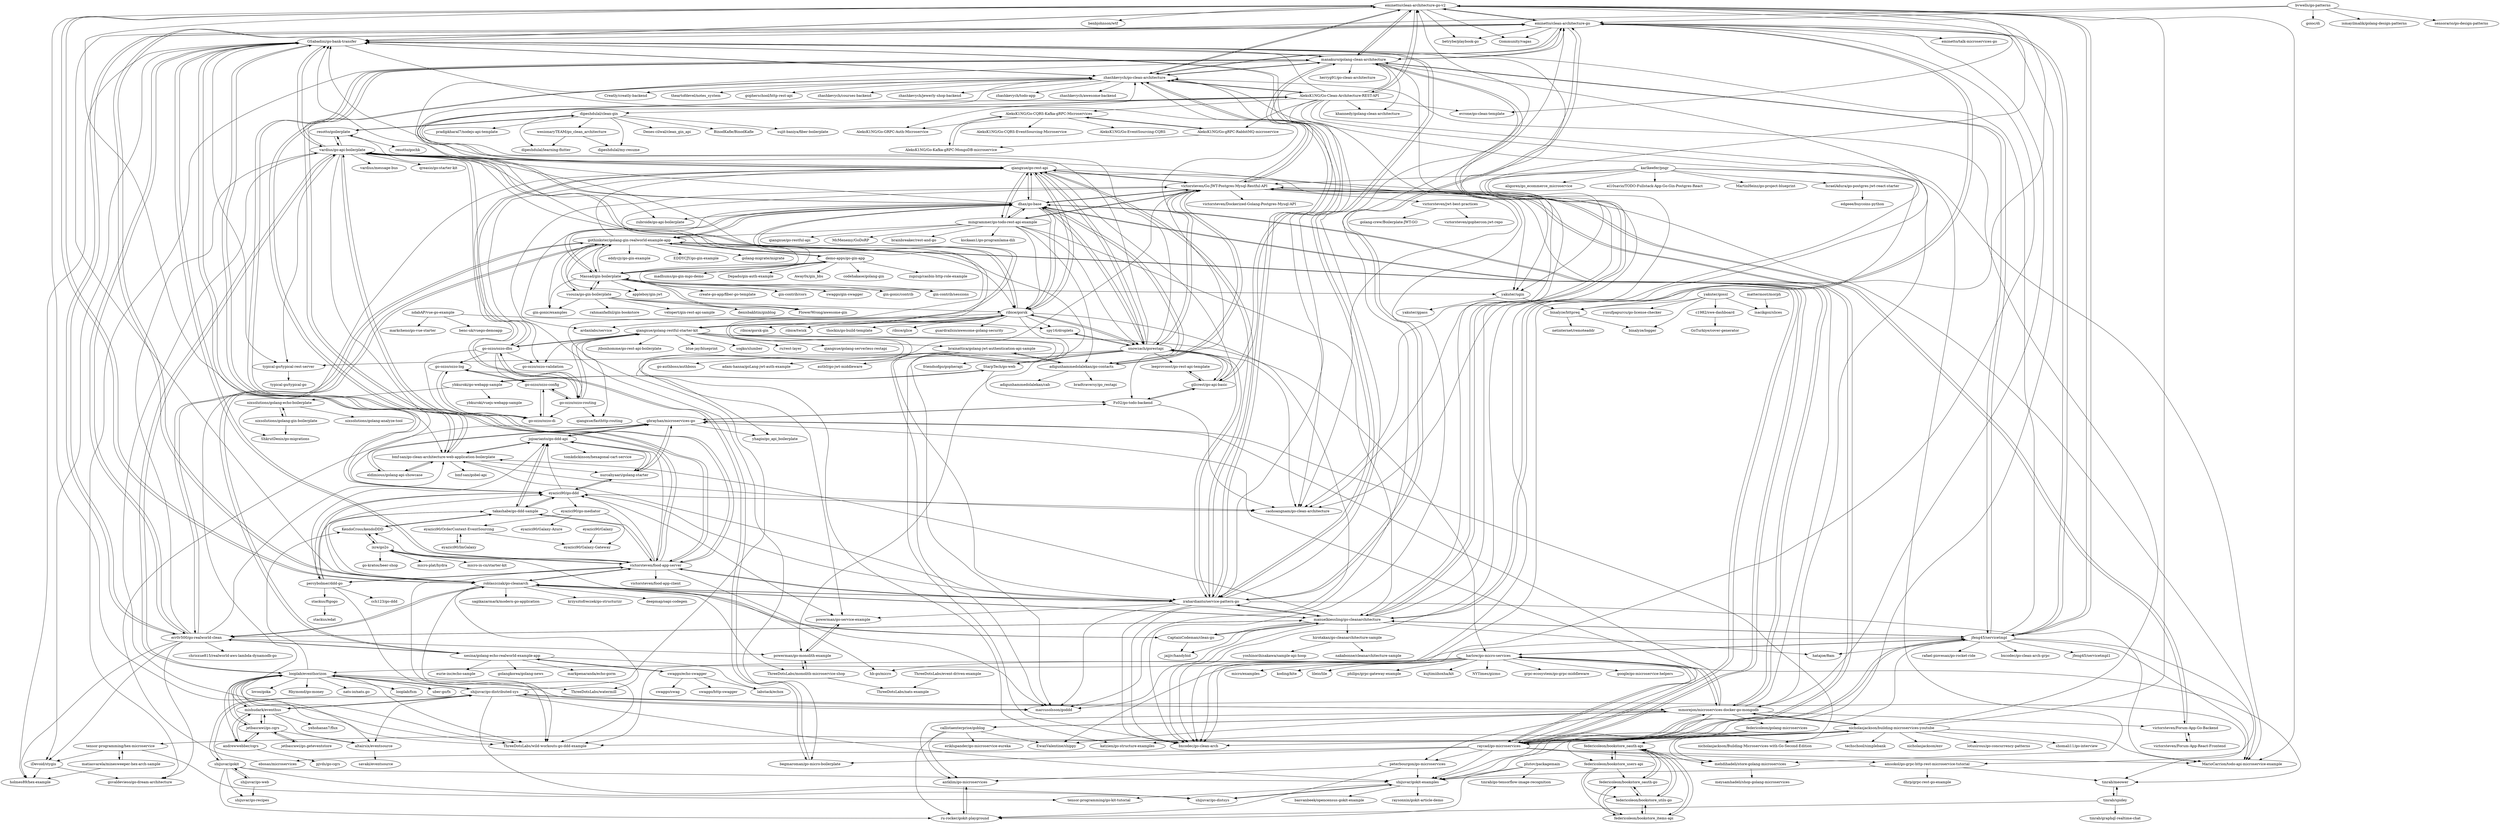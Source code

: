 digraph G {
"eminetto/clean-architecture-go-v2" -> "eminetto/clean-architecture-go"
"eminetto/clean-architecture-go-v2" -> "GSabadini/go-bank-transfer"
"eminetto/clean-architecture-go-v2" -> "manakuro/golang-clean-architecture"
"eminetto/clean-architecture-go-v2" -> "bxcodec/go-clean-arch" ["e"=1]
"eminetto/clean-architecture-go-v2" -> "zhashkevych/go-clean-architecture"
"eminetto/clean-architecture-go-v2" -> "ThreeDotsLabs/wild-workouts-go-ddd-example" ["e"=1]
"eminetto/clean-architecture-go-v2" -> "betrybe/playbook-go" ["e"=1]
"eminetto/clean-architecture-go-v2" -> "Gommunity/vagas" ["e"=1]
"eminetto/clean-architecture-go-v2" -> "AleksK1NG/Go-Clean-Architecture-REST-API"
"eminetto/clean-architecture-go-v2" -> "MarioCarrion/todo-api-microservice-example" ["e"=1]
"eminetto/clean-architecture-go-v2" -> "jfeng45/servicetmpl"
"eminetto/clean-architecture-go-v2" -> "evrone/go-clean-template" ["e"=1]
"eminetto/clean-architecture-go-v2" -> "bmf-san/go-clean-architecture-web-application-boilerplate"
"eminetto/clean-architecture-go-v2" -> "roblaszczak/go-cleanarch"
"eminetto/clean-architecture-go-v2" -> "benbjohnson/wtf" ["e"=1]
"KendoCross/kendoDDD" -> "ixre/go2o"
"KendoCross/kendoDDD" -> "takashabe/go-ddd-sample"
"demo-apps/go-gin-app" -> "madhums/go-gin-mgo-demo"
"demo-apps/go-gin-app" -> "gothinkster/golang-gin-realworld-example-app"
"demo-apps/go-gin-app" -> "gin-contrib/sessions" ["e"=1]
"demo-apps/go-gin-app" -> "Massad/gin-boilerplate"
"demo-apps/go-gin-app" -> "Depado/gin-auth-example"
"demo-apps/go-gin-app" -> "Away0x/gin_bbs" ["e"=1]
"demo-apps/go-gin-app" -> "codehakase/golang-gin"
"demo-apps/go-gin-app" -> "zupzup/casbin-http-role-example"
"AleksK1NG/Go-Clean-Architecture-REST-API" -> "zhashkevych/go-clean-architecture"
"AleksK1NG/Go-Clean-Architecture-REST-API" -> "AleksK1NG/Go-GRPC-Auth-Microservice"
"AleksK1NG/Go-Clean-Architecture-REST-API" -> "eminetto/clean-architecture-go-v2"
"AleksK1NG/Go-Clean-Architecture-REST-API" -> "AleksK1NG/Go-gRPC-RabbitMQ-microservice"
"AleksK1NG/Go-Clean-Architecture-REST-API" -> "qiangxue/go-rest-api"
"AleksK1NG/Go-Clean-Architecture-REST-API" -> "GSabadini/go-bank-transfer"
"AleksK1NG/Go-Clean-Architecture-REST-API" -> "MarioCarrion/todo-api-microservice-example" ["e"=1]
"AleksK1NG/Go-Clean-Architecture-REST-API" -> "khannedy/golang-clean-architecture" ["e"=1]
"AleksK1NG/Go-Clean-Architecture-REST-API" -> "evrone/go-clean-template" ["e"=1]
"AleksK1NG/Go-Clean-Architecture-REST-API" -> "manakuro/golang-clean-architecture"
"AleksK1NG/Go-Clean-Architecture-REST-API" -> "mehdihadeli/store-golang-microservices"
"AleksK1NG/Go-Clean-Architecture-REST-API" -> "AleksK1NG/Go-CQRS-Kafka-gRPC-Microservices"
"AleksK1NG/Go-Clean-Architecture-REST-API" -> "irahardianto/service-pattern-go"
"AleksK1NG/Go-Clean-Architecture-REST-API" -> "dipeshdulal/clean-gin"
"AleksK1NG/Go-Clean-Architecture-REST-API" -> "bxcodec/go-clean-arch" ["e"=1]
"ThreeDotsLabs/monolith-microservice-shop" -> "ThreeDotsLabs/nats-example"
"ThreeDotsLabs/monolith-microservice-shop" -> "powerman/go-monolith-example"
"qiangxue/go-rest-api" -> "ribice/gorsk"
"qiangxue/go-rest-api" -> "go-ozzo/ozzo-validation" ["e"=1]
"qiangxue/go-rest-api" -> "dhax/go-base"
"qiangxue/go-rest-api" -> "mingrammer/go-todo-rest-api-example"
"qiangxue/go-rest-api" -> "go-ozzo/ozzo-dbx"
"qiangxue/go-rest-api" -> "snowzach/gorestapi"
"qiangxue/go-rest-api" -> "gilcrest/go-api-basic"
"qiangxue/go-rest-api" -> "vardius/go-api-boilerplate"
"qiangxue/go-rest-api" -> "irahardianto/service-pattern-go"
"qiangxue/go-rest-api" -> "AleksK1NG/Go-Clean-Architecture-REST-API"
"qiangxue/go-rest-api" -> "bxcodec/go-clean-arch" ["e"=1]
"qiangxue/go-rest-api" -> "zhashkevych/go-clean-architecture"
"qiangxue/go-rest-api" -> "MarioCarrion/todo-api-microservice-example" ["e"=1]
"qiangxue/go-rest-api" -> "ThreeDotsLabs/wild-workouts-go-ddd-example" ["e"=1]
"qiangxue/go-rest-api" -> "victorsteven/Go-JWT-Postgres-Mysql-Restful-API"
"shijuvar/go-distributed-sys" -> "shijuvar/gokit"
"shijuvar/go-distributed-sys" -> "mishudark/eventhus"
"shijuvar/go-distributed-sys" -> "shijuvar/go-distsys"
"shijuvar/go-distributed-sys" -> "shijuvar/gokit-examples"
"shijuvar/go-distributed-sys" -> "looplab/eventhorizon"
"shijuvar/go-distributed-sys" -> "altairsix/eventsource"
"shijuvar/go-distributed-sys" -> "tinrab/meower"
"shijuvar/go-distributed-sys" -> "vardius/go-api-boilerplate"
"shijuvar/go-distributed-sys" -> "marcusolsson/goddd" ["e"=1]
"shijuvar/go-distributed-sys" -> "mmorejon/microservices-docker-go-mongodb"
"shijuvar/gokit-examples" -> "shijuvar/go-distsys"
"shijuvar/gokit-examples" -> "raysonxin/gokit-article-demo" ["e"=1]
"shijuvar/gokit-examples" -> "tensor-programming/go-kit-tutorial"
"shijuvar/gokit-examples" -> "basvanbeek/opencensus-gokit-example"
"vardius/go-api-boilerplate" -> "dhax/go-base"
"vardius/go-api-boilerplate" -> "ribice/gorsk"
"vardius/go-api-boilerplate" -> "GSabadini/go-bank-transfer"
"vardius/go-api-boilerplate" -> "begmaroman/go-micro-boilerplate"
"vardius/go-api-boilerplate" -> "victorsteven/food-app-server"
"vardius/go-api-boilerplate" -> "vardius/message-bus"
"vardius/go-api-boilerplate" -> "yakuter/ugin"
"vardius/go-api-boilerplate" -> "zubroide/go-api-boilerplate"
"vardius/go-api-boilerplate" -> "typical-go/typical-rest-server"
"vardius/go-api-boilerplate" -> "ThreeDotsLabs/wild-workouts-go-ddd-example" ["e"=1]
"vardius/go-api-boilerplate" -> "looplab/eventhorizon"
"vardius/go-api-boilerplate" -> "resotto/goilerplate"
"vardius/go-api-boilerplate" -> "eyazici90/go-ddd"
"vardius/go-api-boilerplate" -> "qiangxue/go-rest-api"
"vardius/go-api-boilerplate" -> "qreasio/go-starter-kit"
"ybkuroki/go-webapp-sample" -> "StarpTech/go-web"
"ybkuroki/go-webapp-sample" -> "nixsolutions/golang-echo-boilerplate"
"ybkuroki/go-webapp-sample" -> "ybkuroki/vuejs-webapp-sample"
"harlow/go-micro-services" -> "mmorejon/microservices-docker-go-mongodb"
"harlow/go-micro-services" -> "raycad/go-microservices"
"harlow/go-micro-services" -> "EwanValentine/shippy" ["e"=1]
"harlow/go-micro-services" -> "micro/examples" ["e"=1]
"harlow/go-micro-services" -> "koding/kite" ["e"=1]
"harlow/go-micro-services" -> "jfeng45/servicetmpl"
"harlow/go-micro-services" -> "lileio/lile" ["e"=1]
"harlow/go-micro-services" -> "philips/grpc-gateway-example" ["e"=1]
"harlow/go-micro-services" -> "hb-go/micro" ["e"=1]
"harlow/go-micro-services" -> "kujtimiihoxha/kit" ["e"=1]
"harlow/go-micro-services" -> "NYTimes/gizmo" ["e"=1]
"harlow/go-micro-services" -> "grpc-ecosystem/go-grpc-middleware" ["e"=1]
"harlow/go-micro-services" -> "tinrab/meower"
"harlow/go-micro-services" -> "google/go-microservice-helpers" ["e"=1]
"harlow/go-micro-services" -> "looplab/eventhorizon"
"Massad/gin-boilerplate" -> "vsouza/go-gin-boilerplate"
"Massad/gin-boilerplate" -> "FlowerWrong/awesome-gin"
"Massad/gin-boilerplate" -> "dhax/go-base"
"Massad/gin-boilerplate" -> "gothinkster/golang-gin-realworld-example-app"
"Massad/gin-boilerplate" -> "swaggo/gin-swagger" ["e"=1]
"Massad/gin-boilerplate" -> "appleboy/gin-jwt" ["e"=1]
"Massad/gin-boilerplate" -> "demo-apps/go-gin-app"
"Massad/gin-boilerplate" -> "gin-gonic/examples" ["e"=1]
"Massad/gin-boilerplate" -> "gin-contrib/sessions" ["e"=1]
"Massad/gin-boilerplate" -> "yakuter/ugin"
"Massad/gin-boilerplate" -> "gin-gonic/contrib" ["e"=1]
"Massad/gin-boilerplate" -> "resotto/goilerplate"
"Massad/gin-boilerplate" -> "create-go-app/fiber-go-template" ["e"=1]
"Massad/gin-boilerplate" -> "gin-contrib/cors" ["e"=1]
"Massad/gin-boilerplate" -> "victorsteven/Go-JWT-Postgres-Mysql-Restful-API"
"antklim/go-microservices" -> "ru-rocker/gokit-playground"
"percybolmer/ddd-go" -> "victorsteven/food-app-server"
"percybolmer/ddd-go" -> "eyazici90/go-ddd"
"percybolmer/ddd-go" -> "takashabe/go-ddd-sample"
"percybolmer/ddd-go" -> "ThreeDotsLabs/wild-workouts-go-ddd-example" ["e"=1]
"percybolmer/ddd-go" -> "jojoarianto/go-ddd-api"
"percybolmer/ddd-go" -> "cch123/go-ddd"
"percybolmer/ddd-go" -> "stackus/ftgogo"
"karlkeefer/pngr" -> "victorsteven/Go-JWT-Postgres-Mysql-Restful-API"
"karlkeefer/pngr" -> "IsraelAdura/go-postgres-jwt-react-starter"
"karlkeefer/pngr" -> "aligoren/go_ecommerce_microservice"
"karlkeefer/pngr" -> "el10savio/TODO-Fullstack-App-Go-Gin-Postgres-React"
"karlkeefer/pngr" -> "caohoangnam/go-clean-architecture"
"karlkeefer/pngr" -> "binalyze/httpreq"
"karlkeefer/pngr" -> "mmorejon/microservices-docker-go-mongodb"
"karlkeefer/pngr" -> "yakuter/ugin"
"karlkeefer/pngr" -> "MartinHeinz/go-project-blueprint" ["e"=1]
"gothinkster/golang-gin-realworld-example-app" -> "err0r500/go-realworld-clean"
"gothinkster/golang-gin-realworld-example-app" -> "xesina/golang-echo-realworld-example-app"
"gothinkster/golang-gin-realworld-example-app" -> "eddycjy/go-gin-example" ["e"=1]
"gothinkster/golang-gin-realworld-example-app" -> "gin-gonic/examples" ["e"=1]
"gothinkster/golang-gin-realworld-example-app" -> "bxcodec/go-clean-arch" ["e"=1]
"gothinkster/golang-gin-realworld-example-app" -> "Massad/gin-boilerplate"
"gothinkster/golang-gin-realworld-example-app" -> "EDDYCJY/go-gin-example" ["e"=1]
"gothinkster/golang-gin-realworld-example-app" -> "appleboy/gin-jwt" ["e"=1]
"gothinkster/golang-gin-realworld-example-app" -> "dhax/go-base"
"gothinkster/golang-gin-realworld-example-app" -> "demo-apps/go-gin-app"
"gothinkster/golang-gin-realworld-example-app" -> "qiangxue/go-rest-api"
"gothinkster/golang-gin-realworld-example-app" -> "ribice/gorsk"
"gothinkster/golang-gin-realworld-example-app" -> "vsouza/go-gin-boilerplate"
"gothinkster/golang-gin-realworld-example-app" -> "golang-migrate/migrate" ["e"=1]
"gothinkster/golang-gin-realworld-example-app" -> "raycad/go-microservices"
"dipeshdulal/clean-gin" -> "wesionaryTEAM/go_clean_architecture"
"dipeshdulal/clean-gin" -> "resotto/goilerplate"
"dipeshdulal/clean-gin" -> "Denes-cilwal/clean_gin_api"
"dipeshdulal/clean-gin" -> "dipeshdulal/learning-flutter"
"dipeshdulal/clean-gin" -> "BinodKafle/BinodKafle"
"dipeshdulal/clean-gin" -> "sujit-baniya/fiber-boilerplate" ["e"=1]
"dipeshdulal/clean-gin" -> "dipeshdulal/my-resume"
"dipeshdulal/clean-gin" -> "pradipkharal7/nodejs-api-template"
"resotto/goilerplate" -> "dipeshdulal/clean-gin"
"resotto/goilerplate" -> "resotto/gochk"
"resotto/goilerplate" -> "vardius/go-api-boilerplate"
"zhashkevych/go-clean-architecture" -> "zhashkevych/todo-app" ["e"=1]
"zhashkevych/go-clean-architecture" -> "zhashkevych/awesome-backend" ["e"=1]
"zhashkevych/go-clean-architecture" -> "GSabadini/go-bank-transfer"
"zhashkevych/go-clean-architecture" -> "eminetto/clean-architecture-go-v2"
"zhashkevych/go-clean-architecture" -> "AleksK1NG/Go-Clean-Architecture-REST-API"
"zhashkevych/go-clean-architecture" -> "eminetto/clean-architecture-go"
"zhashkevych/go-clean-architecture" -> "Creatly/creatly-backend" ["e"=1]
"zhashkevych/go-clean-architecture" -> "theartofdevel/notes_system" ["e"=1]
"zhashkevych/go-clean-architecture" -> "irahardianto/service-pattern-go"
"zhashkevych/go-clean-architecture" -> "manakuro/golang-clean-architecture"
"zhashkevych/go-clean-architecture" -> "gopherschool/http-rest-api" ["e"=1]
"zhashkevych/go-clean-architecture" -> "zhashkevych/courses-backend"
"zhashkevych/go-clean-architecture" -> "victorsteven/food-app-server"
"zhashkevych/go-clean-architecture" -> "zhashkevych/jewerly-shop-backend" ["e"=1]
"zhashkevych/go-clean-architecture" -> "caohoangnam/go-clean-architecture"
"bmf-san/go-clean-architecture-web-application-boilerplate" -> "jojoarianto/go-ddd-api"
"bmf-san/go-clean-architecture-web-application-boilerplate" -> "eldimious/golang-api-showcase"
"bmf-san/go-clean-architecture-web-application-boilerplate" -> "manakuro/golang-clean-architecture"
"bmf-san/go-clean-architecture-web-application-boilerplate" -> "caohoangnam/go-clean-architecture"
"bmf-san/go-clean-architecture-web-application-boilerplate" -> "nurcahyaari/golang-starter"
"bmf-san/go-clean-architecture-web-application-boilerplate" -> "GSabadini/go-bank-transfer"
"bmf-san/go-clean-architecture-web-application-boilerplate" -> "bmf-san/gobel-api"
"nicholasjackson/building-microservices-youtube" -> "mmorejon/microservices-docker-go-mongodb"
"nicholasjackson/building-microservices-youtube" -> "raycad/go-microservices"
"nicholasjackson/building-microservices-youtube" -> "MarioCarrion/todo-api-microservice-example" ["e"=1]
"nicholasjackson/building-microservices-youtube" -> "katzien/go-structure-examples" ["e"=1]
"nicholasjackson/building-microservices-youtube" -> "ThreeDotsLabs/wild-workouts-go-ddd-example" ["e"=1]
"nicholasjackson/building-microservices-youtube" -> "techschool/simplebank" ["e"=1]
"nicholasjackson/building-microservices-youtube" -> "mehdihadeli/store-golang-microservices"
"nicholasjackson/building-microservices-youtube" -> "nicholasjackson/env"
"nicholasjackson/building-microservices-youtube" -> "zhashkevych/go-clean-architecture"
"nicholasjackson/building-microservices-youtube" -> "tensor-programming/hex-microservice"
"nicholasjackson/building-microservices-youtube" -> "lotusirous/go-concurrency-patterns" ["e"=1]
"nicholasjackson/building-microservices-youtube" -> "shomali11/go-interview" ["e"=1]
"nicholasjackson/building-microservices-youtube" -> "nicholasjackson/Building-Microservices-with-Go-Second-Edition"
"nicholasjackson/building-microservices-youtube" -> "bxcodec/go-clean-arch" ["e"=1]
"nicholasjackson/building-microservices-youtube" -> "eminetto/clean-architecture-go-v2"
"brainattica/golang-jwt-authentication-api-sample" -> "adigunhammedolalekan/go-contacts"
"brainattica/golang-jwt-authentication-api-sample" -> "go-authboss/authboss" ["e"=1]
"brainattica/golang-jwt-authentication-api-sample" -> "adam-hanna/goLang-jwt-auth-example"
"brainattica/golang-jwt-authentication-api-sample" -> "auth0/go-jwt-middleware" ["e"=1]
"eminetto/clean-architecture-go" -> "eminetto/clean-architecture-go-v2"
"eminetto/clean-architecture-go" -> "manakuro/golang-clean-architecture"
"eminetto/clean-architecture-go" -> "manuelkiessling/go-cleanarchitecture"
"eminetto/clean-architecture-go" -> "roblaszczak/go-cleanarch"
"eminetto/clean-architecture-go" -> "zhashkevych/go-clean-architecture"
"eminetto/clean-architecture-go" -> "bxcodec/go-clean-arch" ["e"=1]
"eminetto/clean-architecture-go" -> "Gommunity/vagas" ["e"=1]
"eminetto/clean-architecture-go" -> "jfeng45/servicetmpl"
"eminetto/clean-architecture-go" -> "irahardianto/service-pattern-go"
"eminetto/clean-architecture-go" -> "err0r500/go-realworld-clean"
"eminetto/clean-architecture-go" -> "shijuvar/gokit-examples"
"eminetto/clean-architecture-go" -> "GSabadini/go-bank-transfer"
"eminetto/clean-architecture-go" -> "betrybe/playbook-go" ["e"=1]
"eminetto/clean-architecture-go" -> "marcusolsson/goddd" ["e"=1]
"eminetto/clean-architecture-go" -> "eminetto/talk-microservices-go"
"mmorejon/microservices-docker-go-mongodb" -> "raycad/go-microservices"
"mmorejon/microservices-docker-go-mongodb" -> "harlow/go-micro-services"
"mmorejon/microservices-docker-go-mongodb" -> "EwanValentine/shippy" ["e"=1]
"mmorejon/microservices-docker-go-mongodb" -> "victorsteven/Forum-App-Go-Backend"
"mmorejon/microservices-docker-go-mongodb" -> "callistaenterprise/goblog"
"mmorejon/microservices-docker-go-mongodb" -> "shijuvar/gokit-examples"
"mmorejon/microservices-docker-go-mongodb" -> "federicoleon/golang-microservices"
"mmorejon/microservices-docker-go-mongodb" -> "shijuvar/go-distributed-sys"
"mmorejon/microservices-docker-go-mongodb" -> "antklim/go-microservices"
"mmorejon/microservices-docker-go-mongodb" -> "peterbourgon/go-microservices"
"mmorejon/microservices-docker-go-mongodb" -> "nicholasjackson/building-microservices-youtube"
"mmorejon/microservices-docker-go-mongodb" -> "dhax/go-base"
"mmorejon/microservices-docker-go-mongodb" -> "eminetto/clean-architecture-go"
"mmorejon/microservices-docker-go-mongodb" -> "victorsteven/Go-JWT-Postgres-Mysql-Restful-API"
"mmorejon/microservices-docker-go-mongodb" -> "gbrayhan/microservices-go"
"peterbourgon/go-microservices" -> "antklim/go-microservices"
"peterbourgon/go-microservices" -> "ru-rocker/gokit-playground"
"peterbourgon/go-microservices" -> "shijuvar/gokit-examples"
"raycad/go-microservices" -> "mmorejon/microservices-docker-go-mongodb"
"raycad/go-microservices" -> "MarioCarrion/todo-api-microservice-example" ["e"=1]
"raycad/go-microservices" -> "gbrayhan/microservices-go"
"raycad/go-microservices" -> "jfeng45/servicetmpl"
"raycad/go-microservices" -> "harlow/go-micro-services"
"raycad/go-microservices" -> "mehdihadeli/store-golang-microservices"
"raycad/go-microservices" -> "shijuvar/gokit-examples"
"raycad/go-microservices" -> "ebosas/microservices"
"raycad/go-microservices" -> "victorsteven/Go-JWT-Postgres-Mysql-Restful-API"
"raycad/go-microservices" -> "nicholasjackson/building-microservices-youtube"
"raycad/go-microservices" -> "begmaroman/go-micro-boilerplate"
"raycad/go-microservices" -> "gothinkster/golang-gin-realworld-example-app"
"raycad/go-microservices" -> "dhax/go-base"
"raycad/go-microservices" -> "peterbourgon/go-microservices"
"raycad/go-microservices" -> "amsokol/go-grpc-http-rest-microservice-tutorial"
"looplab/eventhorizon" -> "mishudark/eventhus"
"looplab/eventhorizon" -> "andrewwebber/cqrs"
"looplab/eventhorizon" -> "jetbasrawi/go.cqrs"
"looplab/eventhorizon" -> "shijuvar/go-distributed-sys"
"looplab/eventhorizon" -> "ThreeDotsLabs/watermill" ["e"=1]
"looplab/eventhorizon" -> "marcusolsson/goddd" ["e"=1]
"looplab/eventhorizon" -> "looplab/fsm" ["e"=1]
"looplab/eventhorizon" -> "altairsix/eventsource"
"looplab/eventhorizon" -> "vardius/go-api-boilerplate"
"looplab/eventhorizon" -> "ThreeDotsLabs/wild-workouts-go-ddd-example" ["e"=1]
"looplab/eventhorizon" -> "KendoCross/kendoDDD"
"looplab/eventhorizon" -> "uber-go/fx" ["e"=1]
"looplab/eventhorizon" -> "lovoo/goka" ["e"=1]
"looplab/eventhorizon" -> "Rhymond/go-money" ["e"=1]
"looplab/eventhorizon" -> "nats-io/nats.go" ["e"=1]
"roblaszczak/go-cleanarch" -> "manuelkiessling/go-cleanarchitecture"
"roblaszczak/go-cleanarch" -> "CaptainCodeman/clean-go"
"roblaszczak/go-cleanarch" -> "eminetto/clean-architecture-go"
"roblaszczak/go-cleanarch" -> "ThreeDotsLabs/wild-workouts-go-ddd-example" ["e"=1]
"roblaszczak/go-cleanarch" -> "ThreeDotsLabs/monolith-microservice-shop"
"roblaszczak/go-cleanarch" -> "sagikazarmark/modern-go-application" ["e"=1]
"roblaszczak/go-cleanarch" -> "ThreeDotsLabs/watermill" ["e"=1]
"roblaszczak/go-cleanarch" -> "err0r500/go-realworld-clean"
"roblaszczak/go-cleanarch" -> "irahardianto/service-pattern-go"
"roblaszczak/go-cleanarch" -> "krzysztofreczek/go-structurizr"
"roblaszczak/go-cleanarch" -> "takashabe/go-ddd-sample"
"roblaszczak/go-cleanarch" -> "victorsteven/food-app-server"
"roblaszczak/go-cleanarch" -> "deepmap/oapi-codegen" ["e"=1]
"roblaszczak/go-cleanarch" -> "eminetto/clean-architecture-go-v2"
"roblaszczak/go-cleanarch" -> "eyazici90/go-ddd"
"FlowerWrong/awesome-gin" -> "Massad/gin-boilerplate"
"takashabe/go-ddd-sample" -> "jojoarianto/go-ddd-api"
"takashabe/go-ddd-sample" -> "victorsteven/food-app-server"
"takashabe/go-ddd-sample" -> "eyazici90/go-ddd"
"takashabe/go-ddd-sample" -> "KendoCross/kendoDDD"
"victorsteven/food-app-server" -> "percybolmer/ddd-go"
"victorsteven/food-app-server" -> "takashabe/go-ddd-sample"
"victorsteven/food-app-server" -> "victorsteven/food-app-client"
"victorsteven/food-app-server" -> "eyazici90/go-ddd"
"victorsteven/food-app-server" -> "jojoarianto/go-ddd-api"
"victorsteven/food-app-server" -> "KendoCross/kendoDDD"
"victorsteven/food-app-server" -> "GSabadini/go-bank-transfer"
"victorsteven/food-app-server" -> "vardius/go-api-boilerplate"
"victorsteven/food-app-server" -> "ThreeDotsLabs/wild-workouts-go-ddd-example" ["e"=1]
"victorsteven/food-app-server" -> "manakuro/golang-clean-architecture"
"victorsteven/food-app-server" -> "zhashkevych/go-clean-architecture"
"victorsteven/food-app-server" -> "ixre/go2o"
"victorsteven/food-app-server" -> "irahardianto/service-pattern-go"
"victorsteven/food-app-server" -> "roblaszczak/go-cleanarch"
"victorsteven/food-app-server" -> "marcusolsson/goddd" ["e"=1]
"powerman/go-monolith-example" -> "powerman/go-service-example"
"powerman/go-monolith-example" -> "ThreeDotsLabs/monolith-microservice-shop"
"dhax/go-base" -> "ribice/gorsk"
"dhax/go-base" -> "vardius/go-api-boilerplate"
"dhax/go-base" -> "snowzach/gorestapi"
"dhax/go-base" -> "qiangxue/go-rest-api"
"dhax/go-base" -> "qiangxue/golang-restful-starter-kit"
"dhax/go-base" -> "Massad/gin-boilerplate"
"dhax/go-base" -> "victorsteven/Go-JWT-Postgres-Mysql-Restful-API"
"dhax/go-base" -> "gothinkster/golang-gin-realworld-example-app"
"dhax/go-base" -> "mingrammer/go-todo-rest-api-example"
"dhax/go-base" -> "zubroide/go-api-boilerplate"
"dhax/go-base" -> "GSabadini/go-bank-transfer"
"dhax/go-base" -> "adigunhammedolalekan/go-contacts"
"dhax/go-base" -> "raycad/go-microservices"
"dhax/go-base" -> "ardanlabs/service" ["e"=1]
"dhax/go-base" -> "mmorejon/microservices-docker-go-mongodb"
"ribice/gorsk" -> "dhax/go-base"
"ribice/gorsk" -> "vardius/go-api-boilerplate"
"ribice/gorsk" -> "snowzach/gorestapi"
"ribice/gorsk" -> "qiangxue/go-rest-api"
"ribice/gorsk" -> "qiangxue/golang-restful-starter-kit"
"ribice/gorsk" -> "ribice/gorsk-gin"
"ribice/gorsk" -> "marcusolsson/goddd" ["e"=1]
"ribice/gorsk" -> "ribice/twisk"
"ribice/gorsk" -> "thockin/go-build-template" ["e"=1]
"ribice/gorsk" -> "katzien/go-structure-examples" ["e"=1]
"ribice/gorsk" -> "bxcodec/go-clean-arch" ["e"=1]
"ribice/gorsk" -> "ribice/glice" ["e"=1]
"ribice/gorsk" -> "ardanlabs/service" ["e"=1]
"ribice/gorsk" -> "guardrailsio/awesome-golang-security" ["e"=1]
"ribice/gorsk" -> "spy16/droplets"
"gilcrest/go-api-basic" -> "snowzach/gorestapi"
"gilcrest/go-api-basic" -> "leeprovoost/go-rest-api-template"
"gilcrest/go-api-basic" -> "GSabadini/go-bank-transfer"
"gilcrest/go-api-basic" -> "Fs02/go-todo-backend"
"yakuter/ugin" -> "yakuter/gpass" ["e"=1]
"yakuter/ugin" -> "binalyze/httpreq"
"Fs02/go-todo-backend" -> "gilcrest/go-api-basic"
"Fs02/go-todo-backend" -> "gbrayhan/microservices-go"
"Fs02/go-todo-backend" -> "caohoangnam/go-clean-architecture"
"GSabadini/go-bank-transfer" -> "eyazici90/go-ddd"
"GSabadini/go-bank-transfer" -> "eminetto/clean-architecture-go-v2"
"GSabadini/go-bank-transfer" -> "gilcrest/go-api-basic"
"GSabadini/go-bank-transfer" -> "caohoangnam/go-clean-architecture"
"GSabadini/go-bank-transfer" -> "zhashkevych/go-clean-architecture"
"GSabadini/go-bank-transfer" -> "bmf-san/go-clean-architecture-web-application-boilerplate"
"GSabadini/go-bank-transfer" -> "manakuro/golang-clean-architecture"
"GSabadini/go-bank-transfer" -> "vardius/go-api-boilerplate"
"GSabadini/go-bank-transfer" -> "victorsteven/food-app-server"
"GSabadini/go-bank-transfer" -> "err0r500/go-realworld-clean"
"GSabadini/go-bank-transfer" -> "Fs02/go-todo-backend"
"GSabadini/go-bank-transfer" -> "holmes89/hex-example"
"GSabadini/go-bank-transfer" -> "typical-go/typical-rest-server"
"GSabadini/go-bank-transfer" -> "iDevoid/stygis"
"GSabadini/go-bank-transfer" -> "irahardianto/service-pattern-go"
"begmaroman/go-micro-boilerplate" -> "vardius/go-api-boilerplate"
"vsouza/go-gin-boilerplate" -> "Massad/gin-boilerplate"
"vsouza/go-gin-boilerplate" -> "FlowerWrong/awesome-gin"
"vsouza/go-gin-boilerplate" -> "gothinkster/golang-gin-realworld-example-app"
"vsouza/go-gin-boilerplate" -> "gin-gonic/examples" ["e"=1]
"vsouza/go-gin-boilerplate" -> "denisbakhtin/ginblog"
"vsouza/go-gin-boilerplate" -> "rahmanfadhil/gin-bookstore"
"vsouza/go-gin-boilerplate" -> "velopert/gin-rest-api-sample"
"vsouza/go-gin-boilerplate" -> "ribice/gorsk"
"spy16/droplets" -> "snowzach/gorestapi"
"shijuvar/gokit" -> "shijuvar/go-distributed-sys"
"shijuvar/gokit" -> "shijuvar/go-web"
"shijuvar/gokit" -> "shijuvar/gokit-examples"
"shijuvar/gokit" -> "shijuvar/go-distsys"
"shijuvar/gokit" -> "shijuvar/go-recipes"
"shijuvar/gokit" -> "ru-rocker/gokit-playground"
"shijuvar/go-web" -> "shijuvar/gokit"
"shijuvar/go-web" -> "shijuvar/go-recipes"
"go-ozzo/ozzo-routing" -> "go-ozzo/ozzo-dbx"
"go-ozzo/ozzo-routing" -> "go-ozzo/ozzo-config"
"go-ozzo/ozzo-routing" -> "go-ozzo/ozzo-di"
"go-ozzo/ozzo-routing" -> "go-ozzo/ozzo-log"
"go-ozzo/ozzo-routing" -> "qiangxue/golang-restful-starter-kit"
"go-ozzo/ozzo-routing" -> "qiangxue/fasthttp-routing" ["e"=1]
"ndabAP/vue-go-example" -> "markcheno/go-vue-starter"
"ndabAP/vue-go-example" -> "benc-uk/vuego-demoapp"
"ndabAP/vue-go-example" -> "spy16/droplets"
"go-ozzo/ozzo-dbx" -> "go-ozzo/ozzo-routing"
"go-ozzo/ozzo-dbx" -> "go-ozzo/ozzo-config"
"go-ozzo/ozzo-dbx" -> "go-ozzo/ozzo-validation" ["e"=1]
"go-ozzo/ozzo-dbx" -> "qiangxue/golang-restful-starter-kit"
"go-ozzo/ozzo-dbx" -> "go-ozzo/ozzo-log"
"go-ozzo/ozzo-dbx" -> "go-ozzo/ozzo-di"
"go-ozzo/ozzo-dbx" -> "qiangxue/go-rest-api"
"tinrab/spidey" -> "tinrab/meower"
"tinrab/spidey" -> "tinrab/graphql-realtime-chat"
"tinrab/spidey" -> "ru-rocker/gokit-playground"
"tensor-programming/hex-microservice" -> "matiasvarela/minesweeper-hex-arch-sample"
"tensor-programming/hex-microservice" -> "tensor-programming/go-kit-tutorial"
"tensor-programming/hex-microservice" -> "iDevoid/stygis"
"ebosas/microservices" -> "gbrayhan/microservices-go"
"jfeng45/servicetmpl" -> "jfeng45/servicetmpl1"
"jfeng45/servicetmpl" -> "manuelkiessling/go-cleanarchitecture"
"jfeng45/servicetmpl" -> "GSabadini/go-bank-transfer"
"jfeng45/servicetmpl" -> "eminetto/clean-architecture-go"
"jfeng45/servicetmpl" -> "raycad/go-microservices"
"jfeng45/servicetmpl" -> "eminetto/clean-architecture-go-v2"
"jfeng45/servicetmpl" -> "manakuro/golang-clean-architecture"
"jfeng45/servicetmpl" -> "harlow/go-micro-services"
"jfeng45/servicetmpl" -> "MarioCarrion/todo-api-microservice-example" ["e"=1]
"jfeng45/servicetmpl" -> "rafael-piovesan/go-rocket-ride"
"jfeng45/servicetmpl" -> "amsokol/go-grpc-http-rest-microservice-tutorial"
"jfeng45/servicetmpl" -> "shijuvar/gokit-examples"
"jfeng45/servicetmpl" -> "hatajoe/8am"
"jfeng45/servicetmpl" -> "ThreeDotsLabs/wild-workouts-go-ddd-example" ["e"=1]
"jfeng45/servicetmpl" -> "bxcodec/go-clean-arch-grpc"
"swaggo/echo-swagger" -> "swaggo/swag" ["e"=1]
"swaggo/echo-swagger" -> "xesina/golang-echo-realworld-example-app"
"swaggo/echo-swagger" -> "swaggo/http-swagger"
"swaggo/echo-swagger" -> "labstack/echox"
"snowzach/gorestapi" -> "gilcrest/go-api-basic"
"snowzach/gorestapi" -> "caohoangnam/go-clean-architecture"
"snowzach/gorestapi" -> "spy16/droplets"
"snowzach/gorestapi" -> "ribice/gorsk"
"snowzach/gorestapi" -> "leeprovoost/go-rest-api-template"
"snowzach/gorestapi" -> "dhax/go-base"
"snowzach/gorestapi" -> "friendsofgo/gopherapi"
"snowzach/gorestapi" -> "qiangxue/go-rest-api"
"snowzach/gorestapi" -> "StarpTech/go-web"
"snowzach/gorestapi" -> "GSabadini/go-bank-transfer"
"snowzach/gorestapi" -> "victorsteven/Go-JWT-Postgres-Mysql-Restful-API"
"snowzach/gorestapi" -> "powerman/go-monolith-example"
"snowzach/gorestapi" -> "zhashkevych/go-clean-architecture"
"snowzach/gorestapi" -> "typical-go/typical-rest-server"
"snowzach/gorestapi" -> "irahardianto/service-pattern-go"
"wesionaryTEAM/go_clean_architecture" -> "dipeshdulal/my-resume"
"wesionaryTEAM/go_clean_architecture" -> "dipeshdulal/learning-flutter"
"qiangxue/golang-restful-starter-kit" -> "go-ozzo/ozzo-routing"
"qiangxue/golang-restful-starter-kit" -> "go-ozzo/ozzo-dbx"
"qiangxue/golang-restful-starter-kit" -> "dhax/go-base"
"qiangxue/golang-restful-starter-kit" -> "ribice/gorsk"
"qiangxue/golang-restful-starter-kit" -> "go-ozzo/ozzo-validation" ["e"=1]
"qiangxue/golang-restful-starter-kit" -> "blue-jay/blueprint" ["e"=1]
"qiangxue/golang-restful-starter-kit" -> "qiangxue/fasthttp-routing" ["e"=1]
"qiangxue/golang-restful-starter-kit" -> "sogko/slumber" ["e"=1]
"qiangxue/golang-restful-starter-kit" -> "brainattica/golang-jwt-authentication-api-sample"
"qiangxue/golang-restful-starter-kit" -> "rs/rest-layer" ["e"=1]
"qiangxue/golang-restful-starter-kit" -> "marcusolsson/goddd" ["e"=1]
"qiangxue/golang-restful-starter-kit" -> "qiangxue/golang-serverless-restapi"
"qiangxue/golang-restful-starter-kit" -> "jtbonhomme/go-rest-api-boilerplate"
"qiangxue/golang-restful-starter-kit" -> "irahardianto/service-pattern-go"
"qiangxue/golang-restful-starter-kit" -> "harlow/go-micro-services"
"victorsteven/Go-JWT-Postgres-Mysql-Restful-API" -> "victorsteven/Forum-App-Go-Backend"
"victorsteven/Go-JWT-Postgres-Mysql-Restful-API" -> "victorsteven/Dockerized-Golang-Postgres-Mysql-API"
"victorsteven/Go-JWT-Postgres-Mysql-Restful-API" -> "adigunhammedolalekan/go-contacts"
"victorsteven/Go-JWT-Postgres-Mysql-Restful-API" -> "victorsteven/jwt-best-practices"
"victorsteven/Go-JWT-Postgres-Mysql-Restful-API" -> "yakuter/ugin"
"victorsteven/Go-JWT-Postgres-Mysql-Restful-API" -> "snowzach/gorestapi"
"victorsteven/Go-JWT-Postgres-Mysql-Restful-API" -> "dhax/go-base"
"victorsteven/Go-JWT-Postgres-Mysql-Restful-API" -> "manakuro/golang-clean-architecture"
"victorsteven/Go-JWT-Postgres-Mysql-Restful-API" -> "zhashkevych/go-clean-architecture"
"victorsteven/Go-JWT-Postgres-Mysql-Restful-API" -> "caohoangnam/go-clean-architecture"
"victorsteven/Go-JWT-Postgres-Mysql-Restful-API" -> "qiangxue/go-rest-api"
"victorsteven/Go-JWT-Postgres-Mysql-Restful-API" -> "raycad/go-microservices"
"victorsteven/Go-JWT-Postgres-Mysql-Restful-API" -> "yhagio/go_api_boilerplate"
"victorsteven/Go-JWT-Postgres-Mysql-Restful-API" -> "begmaroman/go-micro-boilerplate"
"victorsteven/Go-JWT-Postgres-Mysql-Restful-API" -> "mingrammer/go-todo-rest-api-example"
"manakuro/golang-clean-architecture" -> "bmf-san/go-clean-architecture-web-application-boilerplate"
"manakuro/golang-clean-architecture" -> "eminetto/clean-architecture-go"
"manakuro/golang-clean-architecture" -> "eminetto/clean-architecture-go-v2"
"manakuro/golang-clean-architecture" -> "manuelkiessling/go-cleanarchitecture"
"manakuro/golang-clean-architecture" -> "GSabadini/go-bank-transfer"
"manakuro/golang-clean-architecture" -> "caohoangnam/go-clean-architecture"
"manakuro/golang-clean-architecture" -> "zhashkevych/go-clean-architecture"
"manakuro/golang-clean-architecture" -> "victorsteven/food-app-server"
"manakuro/golang-clean-architecture" -> "gsvaldevieso/go-dream-architecture"
"manakuro/golang-clean-architecture" -> "khannedy/golang-clean-architecture" ["e"=1]
"manakuro/golang-clean-architecture" -> "powerman/go-service-example"
"manakuro/golang-clean-architecture" -> "bxcodec/go-clean-arch" ["e"=1]
"manakuro/golang-clean-architecture" -> "victorsteven/Go-JWT-Postgres-Mysql-Restful-API"
"manakuro/golang-clean-architecture" -> "jfeng45/servicetmpl"
"manakuro/golang-clean-architecture" -> "herryg91/go-clean-architecture"
"andrewwebber/cqrs" -> "mishudark/eventhus"
"andrewwebber/cqrs" -> "pjvds/go-cqrs"
"andrewwebber/cqrs" -> "jetbasrawi/go.cqrs"
"ixre/go2o" -> "KendoCross/kendoDDD"
"ixre/go2o" -> "micro-plat/hydra" ["e"=1]
"ixre/go2o" -> "micro-in-cn/starter-kit" ["e"=1]
"ixre/go2o" -> "hb-go/micro" ["e"=1]
"ixre/go2o" -> "victorsteven/food-app-server"
"ixre/go2o" -> "go-kratos/beer-shop" ["e"=1]
"jetbasrawi/go.cqrs" -> "jetbasrawi/go.geteventstore"
"jetbasrawi/go.cqrs" -> "mishudark/eventhus"
"jetbasrawi/go.cqrs" -> "andrewwebber/cqrs"
"jetbasrawi/go.cqrs" -> "looplab/eventhorizon"
"jetbasrawi/go.cqrs" -> "altairsix/eventsource"
"jojoarianto/go-ddd-api" -> "takashabe/go-ddd-sample"
"jojoarianto/go-ddd-api" -> "bmf-san/go-clean-architecture-web-application-boilerplate"
"jojoarianto/go-ddd-api" -> "gbrayhan/microservices-go"
"jojoarianto/go-ddd-api" -> "nurcahyaari/golang-starter"
"jojoarianto/go-ddd-api" -> "tomkdickinson/hexagonal-cart-service"
"mishudark/eventhus" -> "looplab/eventhorizon"
"mishudark/eventhus" -> "andrewwebber/cqrs"
"mishudark/eventhus" -> "jetbasrawi/go.cqrs"
"mishudark/eventhus" -> "shijuvar/go-distributed-sys"
"mishudark/eventhus" -> "altairsix/eventsource"
"mishudark/eventhus" -> "yehohanan7/flux"
"callistaenterprise/goblog" -> "EwanValentine/shippy" ["e"=1]
"callistaenterprise/goblog" -> "mmorejon/microservices-docker-go-mongodb"
"callistaenterprise/goblog" -> "ru-rocker/gokit-playground"
"callistaenterprise/goblog" -> "antklim/go-microservices"
"callistaenterprise/goblog" -> "eriklupander/go-microservice-eureka"
"err0r500/go-realworld-clean" -> "xesina/golang-echo-realworld-example-app"
"err0r500/go-realworld-clean" -> "holmes89/hex-example"
"err0r500/go-realworld-clean" -> "gothinkster/golang-gin-realworld-example-app"
"err0r500/go-realworld-clean" -> "GSabadini/go-bank-transfer"
"err0r500/go-realworld-clean" -> "chrisxue815/realworld-aws-lambda-dynamodb-go"
"err0r500/go-realworld-clean" -> "eminetto/clean-architecture-go"
"err0r500/go-realworld-clean" -> "gsvaldevieso/go-dream-architecture"
"err0r500/go-realworld-clean" -> "roblaszczak/go-cleanarch"
"err0r500/go-realworld-clean" -> "bmf-san/go-clean-architecture-web-application-boilerplate"
"err0r500/go-realworld-clean" -> "manuelkiessling/go-cleanarchitecture"
"err0r500/go-realworld-clean" -> "iDevoid/stygis"
"err0r500/go-realworld-clean" -> "vardius/go-api-boilerplate"
"err0r500/go-realworld-clean" -> "powerman/go-monolith-example"
"eyazici90/go-ddd" -> "eyazici90/go-mediator"
"eyazici90/go-ddd" -> "takashabe/go-ddd-sample"
"eyazici90/go-ddd" -> "GSabadini/go-bank-transfer"
"eyazici90/go-ddd" -> "nurcahyaari/golang-starter"
"eyazici90/go-ddd" -> "caohoangnam/go-clean-architecture"
"eyazici90/go-ddd" -> "jojoarianto/go-ddd-api"
"eyazici90/go-ddd" -> "percybolmer/ddd-go"
"eyazici90/go-ddd" -> "powerman/go-service-example"
"ru-rocker/gokit-playground" -> "antklim/go-microservices"
"AleksK1NG/Go-Kafka-gRPC-MongoDB-microservice" -> "AleksK1NG/Go-CQRS-Kafka-gRPC-Microservices"
"irahardianto/service-pattern-go" -> "GSabadini/go-bank-transfer"
"irahardianto/service-pattern-go" -> "zhashkevych/go-clean-architecture"
"irahardianto/service-pattern-go" -> "eminetto/clean-architecture-go"
"irahardianto/service-pattern-go" -> "bxcodec/go-clean-arch" ["e"=1]
"irahardianto/service-pattern-go" -> "roblaszczak/go-cleanarch"
"irahardianto/service-pattern-go" -> "qiangxue/go-rest-api"
"irahardianto/service-pattern-go" -> "victorsteven/food-app-server"
"irahardianto/service-pattern-go" -> "manuelkiessling/go-cleanarchitecture"
"irahardianto/service-pattern-go" -> "powerman/go-service-example"
"irahardianto/service-pattern-go" -> "snowzach/gorestapi"
"irahardianto/service-pattern-go" -> "eminetto/clean-architecture-go-v2"
"irahardianto/service-pattern-go" -> "bmf-san/go-clean-architecture-web-application-boilerplate"
"irahardianto/service-pattern-go" -> "MarioCarrion/todo-api-microservice-example" ["e"=1]
"irahardianto/service-pattern-go" -> "marcusolsson/goddd" ["e"=1]
"irahardianto/service-pattern-go" -> "eyazici90/go-ddd"
"binalyze/httpreq" -> "binalyze/logger"
"binalyze/httpreq" -> "netinternet/remoteaddr"
"gbrayhan/microservices-go" -> "nurcahyaari/golang-starter"
"gbrayhan/microservices-go" -> "jojoarianto/go-ddd-api"
"gbrayhan/microservices-go" -> "eldimious/golang-api-showcase"
"gbrayhan/microservices-go" -> "yhagio/go_api_boilerplate"
"gbrayhan/microservices-go" -> "Fs02/go-todo-backend"
"gbrayhan/microservices-go" -> "mehdihadeli/store-golang-microservices"
"victorsteven/jwt-best-practices" -> "victorsteven/gophercon-jwt-repo"
"victorsteven/jwt-best-practices" -> "golang-crew/Boilerplate-JWT-GO"
"mehdihadeli/store-golang-microservices" -> "meysamhadeli/shop-golang-microservices"
"plutov/packagemain" -> "shijuvar/gokit-examples"
"plutov/packagemain" -> "ru-rocker/gokit-playground"
"plutov/packagemain" -> "tinrab/go-tensorflow-image-recognition"
"go-ozzo/ozzo-di" -> "go-ozzo/ozzo-log"
"go-ozzo/ozzo-di" -> "go-ozzo/ozzo-config"
"go-ozzo/ozzo-log" -> "go-ozzo/ozzo-di"
"go-ozzo/ozzo-log" -> "go-ozzo/ozzo-config"
"mingrammer/go-todo-rest-api-example" -> "qiangxue/go-rest-api"
"mingrammer/go-todo-rest-api-example" -> "qiangxue/go-restful-api"
"mingrammer/go-todo-rest-api-example" -> "dhax/go-base"
"mingrammer/go-todo-rest-api-example" -> "snowzach/gorestapi"
"mingrammer/go-todo-rest-api-example" -> "victorsteven/Go-JWT-Postgres-Mysql-Restful-API"
"mingrammer/go-todo-rest-api-example" -> "McMenemy/GoDoRP"
"mingrammer/go-todo-rest-api-example" -> "gothinkster/golang-gin-realworld-example-app"
"mingrammer/go-todo-rest-api-example" -> "adigunhammedolalekan/go-contacts"
"mingrammer/go-todo-rest-api-example" -> "brainbreaker/rest-and-go"
"mingrammer/go-todo-rest-api-example" -> "ribice/gorsk"
"mingrammer/go-todo-rest-api-example" -> "manuelkiessling/go-cleanarchitecture"
"mingrammer/go-todo-rest-api-example" -> "ksckaan1/go-programlama-dili" ["e"=1]
"manuelkiessling/go-cleanarchitecture" -> "CaptainCodeman/clean-go"
"manuelkiessling/go-cleanarchitecture" -> "roblaszczak/go-cleanarch"
"manuelkiessling/go-cleanarchitecture" -> "eminetto/clean-architecture-go"
"manuelkiessling/go-cleanarchitecture" -> "manakuro/golang-clean-architecture"
"manuelkiessling/go-cleanarchitecture" -> "hirotakan/go-cleanarchitecture-sample"
"manuelkiessling/go-cleanarchitecture" -> "marcusolsson/goddd" ["e"=1]
"manuelkiessling/go-cleanarchitecture" -> "jfeng45/servicetmpl"
"manuelkiessling/go-cleanarchitecture" -> "err0r500/go-realworld-clean"
"manuelkiessling/go-cleanarchitecture" -> "irahardianto/service-pattern-go"
"manuelkiessling/go-cleanarchitecture" -> "eminetto/clean-architecture-go-v2"
"manuelkiessling/go-cleanarchitecture" -> "zhashkevych/go-clean-architecture"
"manuelkiessling/go-cleanarchitecture" -> "hatajoe/8am"
"manuelkiessling/go-cleanarchitecture" -> "bxcodec/go-clean-arch" ["e"=1]
"manuelkiessling/go-cleanarchitecture" -> "jaijiv/handybid"
"manuelkiessling/go-cleanarchitecture" -> "bmf-san/go-clean-architecture-web-application-boilerplate"
"AleksK1NG/Go-gRPC-RabbitMQ-microservice" -> "AleksK1NG/Go-CQRS-Kafka-gRPC-Microservices"
"AleksK1NG/Go-gRPC-RabbitMQ-microservice" -> "AleksK1NG/Go-Kafka-gRPC-MongoDB-microservice"
"nurcahyaari/golang-starter" -> "gbrayhan/microservices-go"
"nurcahyaari/golang-starter" -> "eyazici90/go-ddd"
"nurcahyaari/golang-starter" -> "jojoarianto/go-ddd-api"
"IsraelAdura/go-postgres-jwt-react-starter" -> "edgeee/buycoins-python" ["e"=1]
"StarpTech/go-web" -> "ybkuroki/go-webapp-sample"
"StarpTech/go-web" -> "Fs02/go-todo-backend"
"nixsolutions/golang-gin-boilerplate" -> "nixsolutions/golang-echo-boilerplate"
"nixsolutions/golang-gin-boilerplate" -> "ShkrutDenis/go-migrations"
"nixsolutions/golang-echo-boilerplate" -> "nixsolutions/golang-gin-boilerplate"
"nixsolutions/golang-echo-boilerplate" -> "ShkrutDenis/go-migrations"
"nixsolutions/golang-echo-boilerplate" -> "nixsolutions/golang-analyze-tool"
"bvwells/go-patterns" -> "ismayilmalik/golang-design-patterns"
"bvwells/go-patterns" -> "roblaszczak/go-cleanarch"
"bvwells/go-patterns" -> "sensorario/go-design-patterns"
"bvwells/go-patterns" -> "goioc/di" ["e"=1]
"bvwells/go-patterns" -> "eminetto/clean-architecture-go"
"matiasvarela/minesweeper-hex-arch-sample" -> "holmes89/hex-example"
"matiasvarela/minesweeper-hex-arch-sample" -> "tensor-programming/hex-microservice"
"AleksK1NG/Go-CQRS-Kafka-gRPC-Microservices" -> "AleksK1NG/Go-CQRS-EventSourcing-Microservice"
"AleksK1NG/Go-CQRS-Kafka-gRPC-Microservices" -> "AleksK1NG/Go-Kafka-gRPC-MongoDB-microservice"
"AleksK1NG/Go-CQRS-Kafka-gRPC-Microservices" -> "AleksK1NG/Go-EventSourcing-CQRS"
"AleksK1NG/Go-CQRS-Kafka-gRPC-Microservices" -> "AleksK1NG/Go-GRPC-Auth-Microservice"
"AleksK1NG/Go-CQRS-Kafka-gRPC-Microservices" -> "AleksK1NG/Go-gRPC-RabbitMQ-microservice"
"federicoleon/bookstore_oauth-api" -> "federicoleon/bookstore_oauth-go"
"federicoleon/bookstore_oauth-api" -> "federicoleon/bookstore_items-api"
"federicoleon/bookstore_oauth-api" -> "federicoleon/bookstore_utils-go"
"federicoleon/bookstore_oauth-api" -> "federicoleon/bookstore_users-api"
"federicoleon/bookstore_users-api" -> "federicoleon/bookstore_oauth-api"
"federicoleon/bookstore_users-api" -> "federicoleon/bookstore_oauth-go"
"federicoleon/bookstore_users-api" -> "federicoleon/bookstore_items-api"
"federicoleon/bookstore_users-api" -> "federicoleon/bookstore_utils-go"
"federicoleon/golang-microservices" -> "federicoleon/bookstore_oauth-api"
"federicoleon/golang-microservices" -> "federicoleon/bookstore_users-api"
"xesina/golang-echo-realworld-example-app" -> "err0r500/go-realworld-clean"
"xesina/golang-echo-realworld-example-app" -> "gothinkster/golang-gin-realworld-example-app"
"xesina/golang-echo-realworld-example-app" -> "markpenaranda/echo-gorm"
"xesina/golang-echo-realworld-example-app" -> "swaggo/echo-swagger"
"xesina/golang-echo-realworld-example-app" -> "eurie-inc/echo-sample"
"xesina/golang-echo-realworld-example-app" -> "golangkorea/golang-news" ["e"=1]
"xesina/golang-echo-realworld-example-app" -> "labstack/echox"
"victorsteven/Forum-App-Go-Backend" -> "victorsteven/Forum-App-React-Frontend"
"victorsteven/Forum-App-Go-Backend" -> "victorsteven/Go-JWT-Postgres-Mysql-Restful-API"
"adigunhammedolalekan/go-contacts" -> "victorsteven/Go-JWT-Postgres-Mysql-Restful-API"
"adigunhammedolalekan/go-contacts" -> "bradtraversy/go_restapi" ["e"=1]
"adigunhammedolalekan/go-contacts" -> "brainattica/golang-jwt-authentication-api-sample"
"adigunhammedolalekan/go-contacts" -> "adigunhammedolalekan/cab"
"adigunhammedolalekan/go-contacts" -> "dhax/go-base"
"altairsix/eventsource" -> "savaki/eventsource"
"amsokol/go-grpc-http-rest-microservice-tutorial" -> "dhrp/grpc-rest-go-example"
"amsokol/go-grpc-http-rest-microservice-tutorial" -> "shijuvar/gokit-examples"
"amsokol/go-grpc-http-rest-microservice-tutorial" -> "tinrab/meower"
"shijuvar/go-distsys" -> "shijuvar/gokit-examples"
"leeprovoost/go-rest-api-template" -> "gilcrest/go-api-basic"
"tinrab/meower" -> "tinrab/spidey"
"go-ozzo/ozzo-config" -> "go-ozzo/ozzo-log"
"go-ozzo/ozzo-config" -> "go-ozzo/ozzo-di"
"go-ozzo/ozzo-config" -> "go-ozzo/ozzo-routing"
"powerman/go-service-example" -> "powerman/go-monolith-example"
"CaptainCodeman/clean-go" -> "manuelkiessling/go-cleanarchitecture"
"CaptainCodeman/clean-go" -> "roblaszczak/go-cleanarch"
"CaptainCodeman/clean-go" -> "jaijiv/handybid"
"eyazici90/ImGalaxy" -> "eyazici90/OrderContext-EventSourcing"
"iDevoid/stygis" -> "gsvaldevieso/go-dream-architecture"
"iDevoid/stygis" -> "holmes89/hex-example"
"eldimious/golang-api-showcase" -> "bmf-san/go-clean-architecture-web-application-boilerplate"
"eldimious/golang-api-showcase" -> "gbrayhan/microservices-go"
"yakuter/gossl" -> "c1982/swe-dashboard"
"yakuter/gossl" -> "isacikgoz/slices"
"yakuter/gossl" -> "binalyze/httpreq"
"yakuter/gossl" -> "binalyze/logger"
"yakuter/gossl" -> "yusufpapurcu/go-license-checker"
"hirotakan/go-cleanarchitecture-sample" -> "yoshinorihisakawa/sample-api-hoop"
"hirotakan/go-cleanarchitecture-sample" -> "nakabonne/cleanarchitecture-sample"
"typical-go/typical-rest-server" -> "typical-go/typical-go"
"stackus/ftgogo" -> "stackus/edat"
"ThreeDotsLabs/event-driven-example" -> "ThreeDotsLabs/nats-example"
"victorsteven/Forum-App-React-Frontend" -> "victorsteven/Forum-App-Go-Backend"
"c1982/swe-dashboard" -> "GoTurkiye/cover-generator"
"federicoleon/bookstore_items-api" -> "federicoleon/bookstore_oauth-go"
"federicoleon/bookstore_items-api" -> "federicoleon/bookstore_oauth-api"
"federicoleon/bookstore_items-api" -> "federicoleon/bookstore_utils-go"
"federicoleon/bookstore_oauth-go" -> "federicoleon/bookstore_items-api"
"federicoleon/bookstore_oauth-go" -> "federicoleon/bookstore_utils-go"
"federicoleon/bookstore_oauth-go" -> "federicoleon/bookstore_oauth-api"
"federicoleon/bookstore_utils-go" -> "federicoleon/bookstore_oauth-go"
"federicoleon/bookstore_utils-go" -> "federicoleon/bookstore_items-api"
"federicoleon/bookstore_utils-go" -> "federicoleon/bookstore_oauth-api"
"eyazici90/go-mediator" -> "eyazici90/Galaxy-Azure"
"eyazici90/go-mediator" -> "eyazici90/OrderContext-EventSourcing"
"eyazici90/go-mediator" -> "eyazici90/Galaxy-Gateway"
"jetbasrawi/go.geteventstore" -> "jetbasrawi/go.cqrs"
"eyazici90/Galaxy" -> "eyazici90/Galaxy-Gateway"
"mattermost/morph" -> "isacikgoz/slices"
"eyazici90/OrderContext-EventSourcing" -> "eyazici90/ImGalaxy"
"eyazici90/OrderContext-EventSourcing" -> "eyazici90/Galaxy-Gateway"
"eminetto/clean-architecture-go-v2" ["l"="-16.128,-0.514"]
"eminetto/clean-architecture-go" ["l"="-16.14,-0.533"]
"GSabadini/go-bank-transfer" ["l"="-16.17,-0.515"]
"manakuro/golang-clean-architecture" ["l"="-16.152,-0.519"]
"bxcodec/go-clean-arch" ["l"="-13.407,1.176"]
"zhashkevych/go-clean-architecture" ["l"="-16.147,-0.495"]
"ThreeDotsLabs/wild-workouts-go-ddd-example" ["l"="-13.472,1.208"]
"betrybe/playbook-go" ["l"="10.675,-43.704"]
"Gommunity/vagas" ["l"="10.628,-43.81"]
"AleksK1NG/Go-Clean-Architecture-REST-API" ["l"="-16.148,-0.468"]
"MarioCarrion/todo-api-microservice-example" ["l"="-13.588,1.203"]
"jfeng45/servicetmpl" ["l"="-16.098,-0.512"]
"evrone/go-clean-template" ["l"="-13.477,1.172"]
"bmf-san/go-clean-architecture-web-application-boilerplate" ["l"="-16.183,-0.538"]
"roblaszczak/go-cleanarch" ["l"="-16.17,-0.575"]
"benbjohnson/wtf" ["l"="-13.539,1.271"]
"KendoCross/kendoDDD" ["l"="-16.073,-0.547"]
"ixre/go2o" ["l"="-16.076,-0.582"]
"takashabe/go-ddd-sample" ["l"="-16.118,-0.575"]
"demo-apps/go-gin-app" ["l"="-16.348,-0.474"]
"madhums/go-gin-mgo-demo" ["l"="-16.416,-0.474"]
"gothinkster/golang-gin-realworld-example-app" ["l"="-16.266,-0.467"]
"gin-contrib/sessions" ["l"="-12.903,1.269"]
"Massad/gin-boilerplate" ["l"="-16.289,-0.436"]
"Depado/gin-auth-example" ["l"="-16.381,-0.507"]
"Away0x/gin_bbs" ["l"="-16.839,-0.128"]
"codehakase/golang-gin" ["l"="-16.412,-0.506"]
"zupzup/casbin-http-role-example" ["l"="-16.386,-0.482"]
"AleksK1NG/Go-GRPC-Auth-Microservice" ["l"="-16.108,-0.403"]
"AleksK1NG/Go-gRPC-RabbitMQ-microservice" ["l"="-16.091,-0.389"]
"qiangxue/go-rest-api" ["l"="-16.195,-0.442"]
"khannedy/golang-clean-architecture" ["l"="14.989,-6.474"]
"mehdihadeli/store-golang-microservices" ["l"="-16.12,-0.48"]
"AleksK1NG/Go-CQRS-Kafka-gRPC-Microservices" ["l"="-16.091,-0.368"]
"irahardianto/service-pattern-go" ["l"="-16.171,-0.499"]
"dipeshdulal/clean-gin" ["l"="-16.265,-0.545"]
"ThreeDotsLabs/monolith-microservice-shop" ["l"="-16.237,-0.615"]
"ThreeDotsLabs/nats-example" ["l"="-16.27,-0.67"]
"powerman/go-monolith-example" ["l"="-16.233,-0.566"]
"ribice/gorsk" ["l"="-16.235,-0.404"]
"go-ozzo/ozzo-validation" ["l"="-13.27,1.446"]
"dhax/go-base" ["l"="-16.201,-0.419"]
"mingrammer/go-todo-rest-api-example" ["l"="-16.234,-0.43"]
"go-ozzo/ozzo-dbx" ["l"="-16.178,-0.325"]
"snowzach/gorestapi" ["l"="-16.219,-0.454"]
"gilcrest/go-api-basic" ["l"="-16.219,-0.49"]
"vardius/go-api-boilerplate" ["l"="-16.166,-0.456"]
"victorsteven/Go-JWT-Postgres-Mysql-Restful-API" ["l"="-16.176,-0.424"]
"shijuvar/go-distributed-sys" ["l"="-16.019,-0.454"]
"shijuvar/gokit" ["l"="-15.965,-0.464"]
"mishudark/eventhus" ["l"="-15.965,-0.43"]
"shijuvar/go-distsys" ["l"="-16.001,-0.471"]
"shijuvar/gokit-examples" ["l"="-16.041,-0.47"]
"looplab/eventhorizon" ["l"="-16.015,-0.432"]
"altairsix/eventsource" ["l"="-15.976,-0.404"]
"tinrab/meower" ["l"="-15.99,-0.49"]
"marcusolsson/goddd" ["l"="-13.429,1.279"]
"mmorejon/microservices-docker-go-mongodb" ["l"="-16.096,-0.43"]
"raysonxin/gokit-article-demo" ["l"="-12.282,1.17"]
"tensor-programming/go-kit-tutorial" ["l"="-16.023,-0.528"]
"basvanbeek/opencensus-gokit-example" ["l"="-16.013,-0.492"]
"begmaroman/go-micro-boilerplate" ["l"="-16.146,-0.427"]
"victorsteven/food-app-server" ["l"="-16.13,-0.547"]
"vardius/message-bus" ["l"="-16.23,-0.377"]
"yakuter/ugin" ["l"="-16.205,-0.385"]
"zubroide/go-api-boilerplate" ["l"="-16.166,-0.401"]
"typical-go/typical-rest-server" ["l"="-16.21,-0.475"]
"resotto/goilerplate" ["l"="-16.261,-0.503"]
"eyazici90/go-ddd" ["l"="-16.152,-0.558"]
"qreasio/go-starter-kit" ["l"="-16.126,-0.419"]
"ybkuroki/go-webapp-sample" ["l"="-16.39,-0.454"]
"StarpTech/go-web" ["l"="-16.318,-0.474"]
"nixsolutions/golang-echo-boilerplate" ["l"="-16.461,-0.442"]
"ybkuroki/vuejs-webapp-sample" ["l"="-16.419,-0.442"]
"harlow/go-micro-services" ["l"="-16.073,-0.448"]
"raycad/go-microservices" ["l"="-16.128,-0.456"]
"EwanValentine/shippy" ["l"="-12.478,1.14"]
"micro/examples" ["l"="-12.496,1.147"]
"koding/kite" ["l"="-12.871,1.5"]
"lileio/lile" ["l"="-15.533,0.742"]
"philips/grpc-gateway-example" ["l"="-15.45,0.626"]
"hb-go/micro" ["l"="-12.411,1.116"]
"kujtimiihoxha/kit" ["l"="-12.391,1.186"]
"NYTimes/gizmo" ["l"="-12.891,1.697"]
"grpc-ecosystem/go-grpc-middleware" ["l"="-13.139,1.208"]
"google/go-microservice-helpers" ["l"="-15.452,0.696"]
"vsouza/go-gin-boilerplate" ["l"="-16.324,-0.412"]
"FlowerWrong/awesome-gin" ["l"="-16.342,-0.432"]
"swaggo/gin-swagger" ["l"="-12.995,1.188"]
"appleboy/gin-jwt" ["l"="-12.979,1.171"]
"gin-gonic/examples" ["l"="-13.048,1.099"]
"gin-gonic/contrib" ["l"="-12.93,1.255"]
"create-go-app/fiber-go-template" ["l"="-13.553,0.891"]
"gin-contrib/cors" ["l"="-12.95,1.261"]
"antklim/go-microservices" ["l"="-16.028,-0.401"]
"ru-rocker/gokit-playground" ["l"="-15.996,-0.415"]
"percybolmer/ddd-go" ["l"="-16.116,-0.603"]
"jojoarianto/go-ddd-api" ["l"="-16.154,-0.574"]
"cch123/go-ddd" ["l"="-16.095,-0.634"]
"stackus/ftgogo" ["l"="-16.069,-0.66"]
"karlkeefer/pngr" ["l"="-16.148,-0.353"]
"IsraelAdura/go-postgres-jwt-react-starter" ["l"="-16.104,-0.298"]
"aligoren/go_ecommerce_microservice" ["l"="-16.123,-0.32"]
"el10savio/TODO-Fullstack-App-Go-Gin-Postgres-React" ["l"="-16.128,-0.29"]
"caohoangnam/go-clean-architecture" ["l"="-16.178,-0.48"]
"binalyze/httpreq" ["l"="-16.25,-0.305"]
"MartinHeinz/go-project-blueprint" ["l"="23.524,3.797"]
"err0r500/go-realworld-clean" ["l"="-16.205,-0.542"]
"xesina/golang-echo-realworld-example-app" ["l"="-16.312,-0.554"]
"eddycjy/go-gin-example" ["l"="-12.828,0.949"]
"EDDYCJY/go-gin-example" ["l"="-12.633,1.084"]
"golang-migrate/migrate" ["l"="-13.331,1.287"]
"wesionaryTEAM/go_clean_architecture" ["l"="-16.296,-0.581"]
"Denes-cilwal/clean_gin_api" ["l"="-16.277,-0.586"]
"dipeshdulal/learning-flutter" ["l"="-16.289,-0.562"]
"BinodKafle/BinodKafle" ["l"="-16.287,-0.547"]
"sujit-baniya/fiber-boilerplate" ["l"="-13.584,0.893"]
"dipeshdulal/my-resume" ["l"="-16.281,-0.569"]
"pradipkharal7/nodejs-api-template" ["l"="-16.27,-0.566"]
"resotto/gochk" ["l"="-16.305,-0.516"]
"zhashkevych/todo-app" ["l"="6.532,-24.141"]
"zhashkevych/awesome-backend" ["l"="6.601,-24.149"]
"Creatly/creatly-backend" ["l"="6.543,-24.159"]
"theartofdevel/notes_system" ["l"="6.512,-24.171"]
"gopherschool/http-rest-api" ["l"="6.545,-24.094"]
"zhashkevych/courses-backend" ["l"="-16.098,-0.531"]
"zhashkevych/jewerly-shop-backend" ["l"="6.478,-24.143"]
"eldimious/golang-api-showcase" ["l"="-16.221,-0.535"]
"nurcahyaari/golang-starter" ["l"="-16.182,-0.557"]
"bmf-san/gobel-api" ["l"="-16.21,-0.582"]
"nicholasjackson/building-microservices-youtube" ["l"="-16.087,-0.483"]
"katzien/go-structure-examples" ["l"="-13.498,1.207"]
"techschool/simplebank" ["l"="-13.481,1.142"]
"nicholasjackson/env" ["l"="-16.059,-0.504"]
"tensor-programming/hex-microservice" ["l"="-16.056,-0.566"]
"lotusirous/go-concurrency-patterns" ["l"="-13.405,1.208"]
"shomali11/go-interview" ["l"="-13.385,1.151"]
"nicholasjackson/Building-Microservices-with-Go-Second-Edition" ["l"="-16.056,-0.487"]
"brainattica/golang-jwt-authentication-api-sample" ["l"="-16.217,-0.305"]
"adigunhammedolalekan/go-contacts" ["l"="-16.211,-0.365"]
"go-authboss/authboss" ["l"="-12.947,1.861"]
"adam-hanna/goLang-jwt-auth-example" ["l"="-16.225,-0.253"]
"auth0/go-jwt-middleware" ["l"="-12.866,1.65"]
"manuelkiessling/go-cleanarchitecture" ["l"="-16.162,-0.545"]
"eminetto/talk-microservices-go" ["l"="-16.11,-0.554"]
"victorsteven/Forum-App-Go-Backend" ["l"="-16.131,-0.395"]
"callistaenterprise/goblog" ["l"="-16.041,-0.381"]
"federicoleon/golang-microservices" ["l"="-16.031,-0.322"]
"peterbourgon/go-microservices" ["l"="-16.052,-0.421"]
"gbrayhan/microservices-go" ["l"="-16.186,-0.516"]
"ebosas/microservices" ["l"="-16.199,-0.496"]
"amsokol/go-grpc-http-rest-microservice-tutorial" ["l"="-16.036,-0.5"]
"andrewwebber/cqrs" ["l"="-15.934,-0.427"]
"jetbasrawi/go.cqrs" ["l"="-15.952,-0.408"]
"ThreeDotsLabs/watermill" ["l"="-13.355,1.321"]
"looplab/fsm" ["l"="-12.954,1.335"]
"uber-go/fx" ["l"="-13.308,1.263"]
"lovoo/goka" ["l"="-13.013,1.487"]
"Rhymond/go-money" ["l"="-13.279,1.663"]
"nats-io/nats.go" ["l"="-13.07,1.255"]
"CaptainCodeman/clean-go" ["l"="-16.184,-0.603"]
"sagikazarmark/modern-go-application" ["l"="-13.488,1.333"]
"krzysztofreczek/go-structurizr" ["l"="-16.164,-0.645"]
"deepmap/oapi-codegen" ["l"="-13.437,1.303"]
"victorsteven/food-app-client" ["l"="-16.099,-0.587"]
"powerman/go-service-example" ["l"="-16.203,-0.561"]
"qiangxue/golang-restful-starter-kit" ["l"="-16.182,-0.363"]
"ardanlabs/service" ["l"="-13.501,1.231"]
"ribice/gorsk-gin" ["l"="-16.283,-0.365"]
"ribice/twisk" ["l"="-16.282,-0.343"]
"thockin/go-build-template" ["l"="-13.403,1.345"]
"ribice/glice" ["l"="-12.71,19.633"]
"guardrailsio/awesome-golang-security" ["l"="-13.363,1.519"]
"spy16/droplets" ["l"="-16.255,-0.363"]
"leeprovoost/go-rest-api-template" ["l"="-16.243,-0.49"]
"Fs02/go-todo-backend" ["l"="-16.227,-0.508"]
"yakuter/gpass" ["l"="22.699,-23.613"]
"holmes89/hex-example" ["l"="-16.138,-0.583"]
"iDevoid/stygis" ["l"="-16.136,-0.569"]
"denisbakhtin/ginblog" ["l"="-16.361,-0.368"]
"rahmanfadhil/gin-bookstore" ["l"="-16.377,-0.401"]
"velopert/gin-rest-api-sample" ["l"="-16.39,-0.376"]
"shijuvar/go-web" ["l"="-15.924,-0.468"]
"shijuvar/go-recipes" ["l"="-15.902,-0.479"]
"go-ozzo/ozzo-routing" ["l"="-16.172,-0.296"]
"go-ozzo/ozzo-config" ["l"="-16.162,-0.276"]
"go-ozzo/ozzo-di" ["l"="-16.168,-0.261"]
"go-ozzo/ozzo-log" ["l"="-16.183,-0.269"]
"qiangxue/fasthttp-routing" ["l"="-13.054,1.043"]
"ndabAP/vue-go-example" ["l"="-16.281,-0.227"]
"markcheno/go-vue-starter" ["l"="-16.302,-0.178"]
"benc-uk/vuego-demoapp" ["l"="-16.27,-0.185"]
"tinrab/spidey" ["l"="-15.949,-0.495"]
"tinrab/graphql-realtime-chat" ["l"="-15.906,-0.523"]
"matiasvarela/minesweeper-hex-arch-sample" ["l"="-16.065,-0.603"]
"jfeng45/servicetmpl1" ["l"="-16.052,-0.528"]
"rafael-piovesan/go-rocket-ride" ["l"="-16.027,-0.565"]
"hatajoe/8am" ["l"="-16.094,-0.558"]
"bxcodec/go-clean-arch-grpc" ["l"="-16.039,-0.545"]
"swaggo/echo-swagger" ["l"="-16.373,-0.595"]
"swaggo/swag" ["l"="-13.205,1.192"]
"swaggo/http-swagger" ["l"="-16.421,-0.629"]
"labstack/echox" ["l"="-16.35,-0.617"]
"friendsofgo/gopherapi" ["l"="-16.262,-0.432"]
"blue-jay/blueprint" ["l"="-12.858,2.076"]
"sogko/slumber" ["l"="-12.821,2.074"]
"rs/rest-layer" ["l"="-13.061,1.779"]
"qiangxue/golang-serverless-restapi" ["l"="-16.154,-0.324"]
"jtbonhomme/go-rest-api-boilerplate" ["l"="-16.202,-0.326"]
"victorsteven/Dockerized-Golang-Postgres-Mysql-API" ["l"="-16.152,-0.384"]
"victorsteven/jwt-best-practices" ["l"="-16.223,-0.336"]
"yhagio/go_api_boilerplate" ["l"="-16.194,-0.467"]
"gsvaldevieso/go-dream-architecture" ["l"="-16.188,-0.573"]
"herryg91/go-clean-architecture" ["l"="-16.143,-0.601"]
"pjvds/go-cqrs" ["l"="-15.883,-0.43"]
"micro-plat/hydra" ["l"="-12.597,1.121"]
"micro-in-cn/starter-kit" ["l"="-12.356,1.071"]
"go-kratos/beer-shop" ["l"="-12.617,19.804"]
"jetbasrawi/go.geteventstore" ["l"="-15.925,-0.389"]
"tomkdickinson/hexagonal-cart-service" ["l"="-16.152,-0.619"]
"yehohanan7/flux" ["l"="-15.897,-0.401"]
"eriklupander/go-microservice-eureka" ["l"="-16.017,-0.349"]
"chrisxue815/realworld-aws-lambda-dynamodb-go" ["l"="-16.237,-0.589"]
"eyazici90/go-mediator" ["l"="-16.14,-0.65"]
"AleksK1NG/Go-Kafka-gRPC-MongoDB-microservice" ["l"="-16.072,-0.353"]
"binalyze/logger" ["l"="-16.29,-0.273"]
"netinternet/remoteaddr" ["l"="-16.266,-0.281"]
"victorsteven/gophercon-jwt-repo" ["l"="-16.239,-0.292"]
"golang-crew/Boilerplate-JWT-GO" ["l"="-16.239,-0.316"]
"meysamhadeli/shop-golang-microservices" ["l"="-16.098,-0.459"]
"plutov/packagemain" ["l"="-15.973,-0.372"]
"tinrab/go-tensorflow-image-recognition" ["l"="-15.929,-0.329"]
"qiangxue/go-restful-api" ["l"="-16.294,-0.393"]
"McMenemy/GoDoRP" ["l"="-16.31,-0.371"]
"brainbreaker/rest-and-go" ["l"="-16.274,-0.399"]
"ksckaan1/go-programlama-dili" ["l"="22.764,-23.853"]
"hirotakan/go-cleanarchitecture-sample" ["l"="-16.116,-0.653"]
"jaijiv/handybid" ["l"="-16.166,-0.601"]
"edgeee/buycoins-python" ["l"="28.451,-23.998"]
"nixsolutions/golang-gin-boilerplate" ["l"="-16.487,-0.448"]
"ShkrutDenis/go-migrations" ["l"="-16.485,-0.432"]
"nixsolutions/golang-analyze-tool" ["l"="-16.475,-0.423"]
"bvwells/go-patterns" ["l"="-16.19,-0.657"]
"ismayilmalik/golang-design-patterns" ["l"="-16.215,-0.718"]
"sensorario/go-design-patterns" ["l"="-16.187,-0.704"]
"goioc/di" ["l"="-15.803,-1.962"]
"AleksK1NG/Go-CQRS-EventSourcing-Microservice" ["l"="-16.081,-0.329"]
"AleksK1NG/Go-EventSourcing-CQRS" ["l"="-16.063,-0.322"]
"federicoleon/bookstore_oauth-api" ["l"="-16.009,-0.276"]
"federicoleon/bookstore_oauth-go" ["l"="-16.005,-0.26"]
"federicoleon/bookstore_items-api" ["l"="-15.99,-0.269"]
"federicoleon/bookstore_utils-go" ["l"="-15.995,-0.26"]
"federicoleon/bookstore_users-api" ["l"="-16,-0.285"]
"markpenaranda/echo-gorm" ["l"="-16.336,-0.579"]
"eurie-inc/echo-sample" ["l"="-16.362,-0.559"]
"golangkorea/golang-news" ["l"="45.564,-16.816"]
"victorsteven/Forum-App-React-Frontend" ["l"="-16.119,-0.367"]
"bradtraversy/go_restapi" ["l"="25.505,-24.991"]
"adigunhammedolalekan/cab" ["l"="-16.246,-0.333"]
"savaki/eventsource" ["l"="-15.948,-0.379"]
"dhrp/grpc-rest-go-example" ["l"="-15.995,-0.526"]
"eyazici90/ImGalaxy" ["l"="-16.146,-0.712"]
"eyazici90/OrderContext-EventSourcing" ["l"="-16.144,-0.692"]
"yakuter/gossl" ["l"="-16.32,-0.248"]
"c1982/swe-dashboard" ["l"="-16.35,-0.203"]
"isacikgoz/slices" ["l"="-16.357,-0.234"]
"yusufpapurcu/go-license-checker" ["l"="-16.334,-0.227"]
"yoshinorihisakawa/sample-api-hoop" ["l"="-16.107,-0.694"]
"nakabonne/cleanarchitecture-sample" ["l"="-16.091,-0.684"]
"typical-go/typical-go" ["l"="-16.241,-0.47"]
"stackus/edat" ["l"="-16.048,-0.686"]
"ThreeDotsLabs/event-driven-example" ["l"="-16.29,-0.705"]
"GoTurkiye/cover-generator" ["l"="-16.366,-0.181"]
"eyazici90/Galaxy-Azure" ["l"="-16.139,-0.672"]
"eyazici90/Galaxy-Gateway" ["l"="-16.131,-0.688"]
"eyazici90/Galaxy" ["l"="-16.124,-0.716"]
"mattermost/morph" ["l"="-16.381,-0.222"]
}